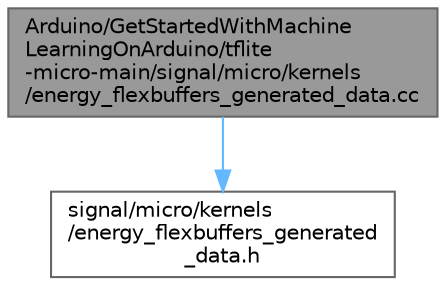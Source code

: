 digraph "Arduino/GetStartedWithMachineLearningOnArduino/tflite-micro-main/signal/micro/kernels/energy_flexbuffers_generated_data.cc"
{
 // LATEX_PDF_SIZE
  bgcolor="transparent";
  edge [fontname=Helvetica,fontsize=10,labelfontname=Helvetica,labelfontsize=10];
  node [fontname=Helvetica,fontsize=10,shape=box,height=0.2,width=0.4];
  Node1 [id="Node000001",label="Arduino/GetStartedWithMachine\lLearningOnArduino/tflite\l-micro-main/signal/micro/kernels\l/energy_flexbuffers_generated_data.cc",height=0.2,width=0.4,color="gray40", fillcolor="grey60", style="filled", fontcolor="black",tooltip=" "];
  Node1 -> Node2 [id="edge2_Node000001_Node000002",color="steelblue1",style="solid",tooltip=" "];
  Node2 [id="Node000002",label="signal/micro/kernels\l/energy_flexbuffers_generated\l_data.h",height=0.2,width=0.4,color="grey40", fillcolor="white", style="filled",URL="$energy__flexbuffers__generated__data_8h.html",tooltip=" "];
}
